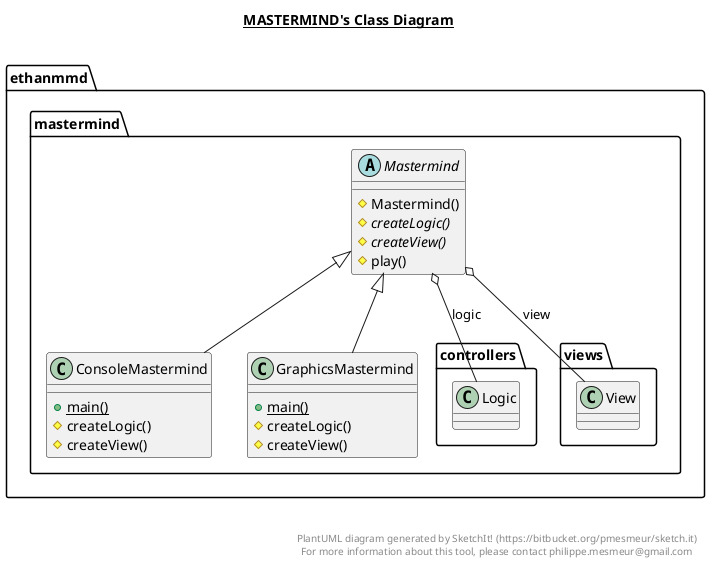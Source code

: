 @startuml

title __MASTERMIND's Class Diagram__\n

  namespace ethanmmd.mastermind {
    class ethanmmd.mastermind.ConsoleMastermind {
        {static} + main()
        # createLogic()
        # createView()
    }

    class ethanmmd.mastermind.GraphicsMastermind {
            {static} + main()
            # createLogic()
            # createView()
    }

    abstract class ethanmmd.mastermind.Mastermind {
            # Mastermind()
            {abstract} # createLogic()
            {abstract} # createView()
            # play()
        }
  }
  

  ethanmmd.mastermind.ConsoleMastermind -up-|> ethanmmd.mastermind.Mastermind
  ethanmmd.mastermind.GraphicsMastermind -up-|> ethanmmd.mastermind.Mastermind
  ethanmmd.mastermind.Mastermind o-- ethanmmd.mastermind.controllers.Logic : logic
  ethanmmd.mastermind.Mastermind o-- ethanmmd.mastermind.views.View : view


right footer


PlantUML diagram generated by SketchIt! (https://bitbucket.org/pmesmeur/sketch.it)
For more information about this tool, please contact philippe.mesmeur@gmail.com
endfooter

@enduml
